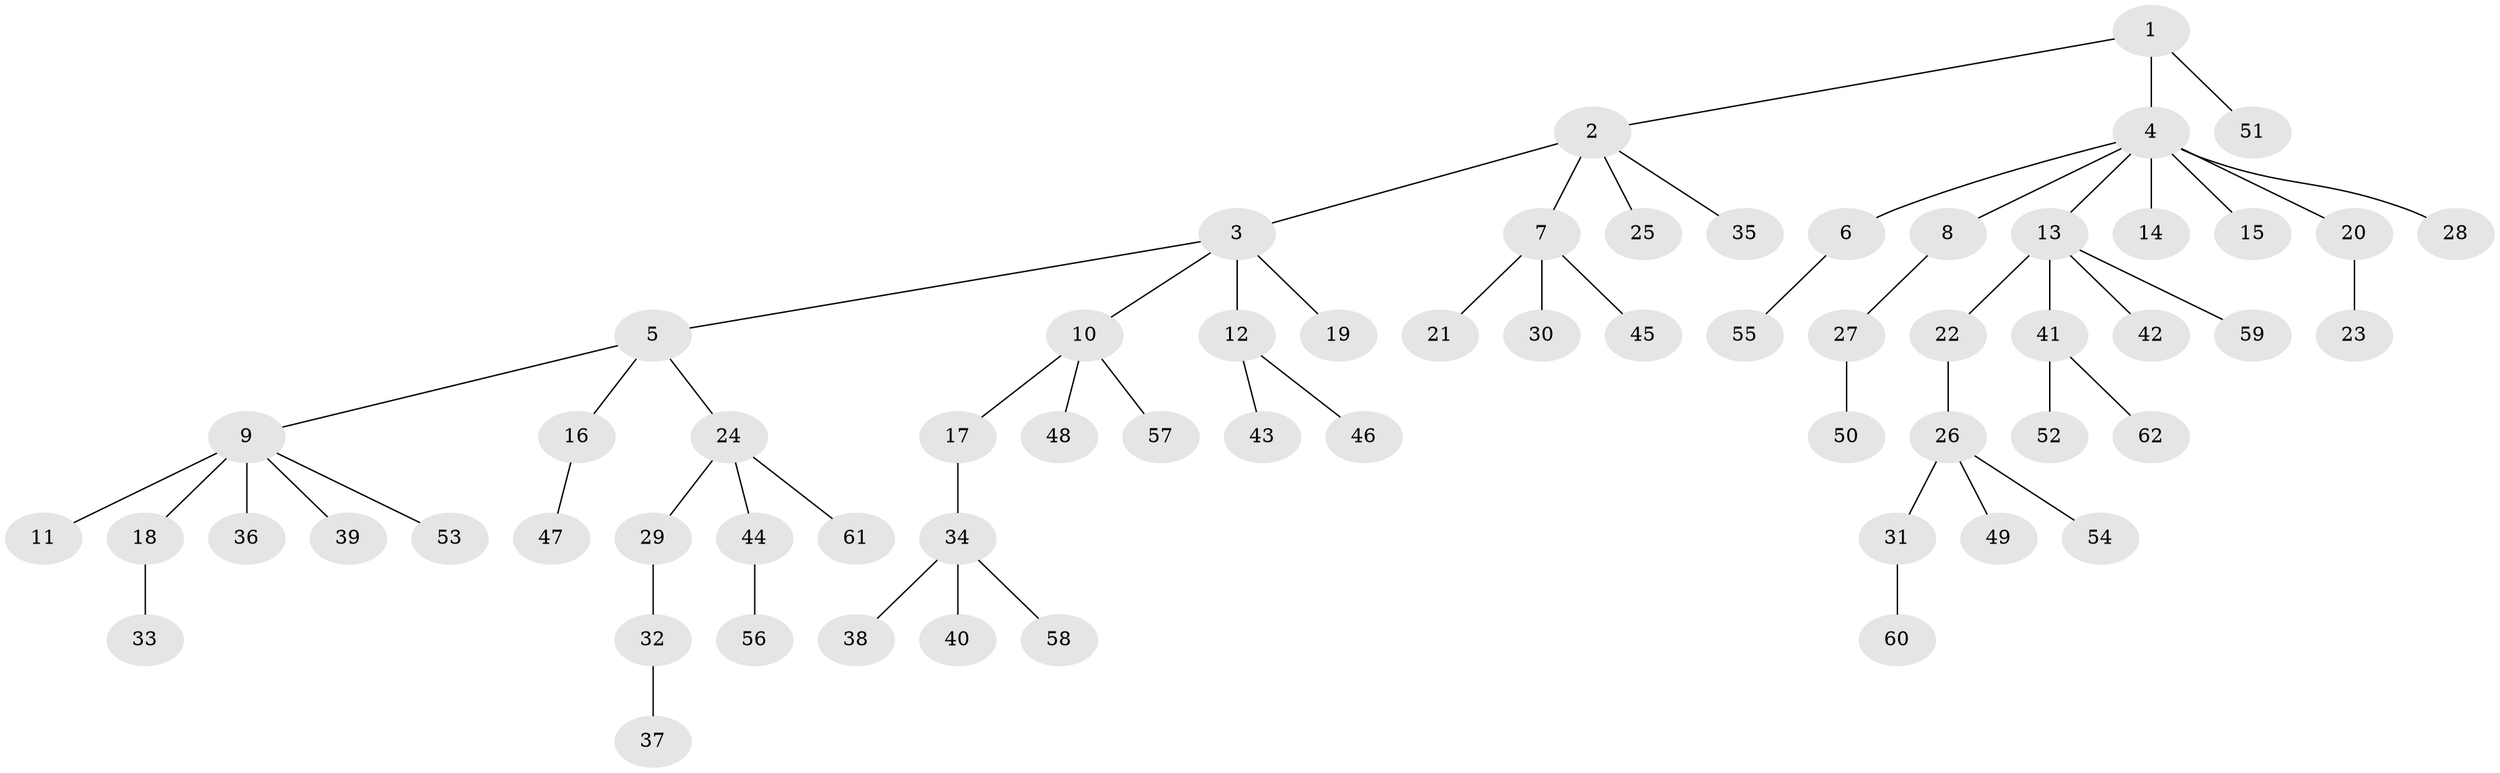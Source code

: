 // original degree distribution, {4: 0.0743801652892562, 6: 0.024793388429752067, 10: 0.008264462809917356, 2: 0.3305785123966942, 3: 0.06611570247933884, 5: 0.024793388429752067, 1: 0.47107438016528924}
// Generated by graph-tools (version 1.1) at 2025/37/03/09/25 02:37:06]
// undirected, 62 vertices, 61 edges
graph export_dot {
graph [start="1"]
  node [color=gray90,style=filled];
  1;
  2;
  3;
  4;
  5;
  6;
  7;
  8;
  9;
  10;
  11;
  12;
  13;
  14;
  15;
  16;
  17;
  18;
  19;
  20;
  21;
  22;
  23;
  24;
  25;
  26;
  27;
  28;
  29;
  30;
  31;
  32;
  33;
  34;
  35;
  36;
  37;
  38;
  39;
  40;
  41;
  42;
  43;
  44;
  45;
  46;
  47;
  48;
  49;
  50;
  51;
  52;
  53;
  54;
  55;
  56;
  57;
  58;
  59;
  60;
  61;
  62;
  1 -- 2 [weight=1.0];
  1 -- 4 [weight=1.0];
  1 -- 51 [weight=1.0];
  2 -- 3 [weight=1.0];
  2 -- 7 [weight=2.0];
  2 -- 25 [weight=1.0];
  2 -- 35 [weight=1.0];
  3 -- 5 [weight=1.0];
  3 -- 10 [weight=1.0];
  3 -- 12 [weight=1.0];
  3 -- 19 [weight=1.0];
  4 -- 6 [weight=1.0];
  4 -- 8 [weight=1.0];
  4 -- 13 [weight=1.0];
  4 -- 14 [weight=1.0];
  4 -- 15 [weight=1.0];
  4 -- 20 [weight=1.0];
  4 -- 28 [weight=2.0];
  5 -- 9 [weight=1.0];
  5 -- 16 [weight=1.0];
  5 -- 24 [weight=1.0];
  6 -- 55 [weight=1.0];
  7 -- 21 [weight=1.0];
  7 -- 30 [weight=1.0];
  7 -- 45 [weight=1.0];
  8 -- 27 [weight=1.0];
  9 -- 11 [weight=1.0];
  9 -- 18 [weight=2.0];
  9 -- 36 [weight=1.0];
  9 -- 39 [weight=1.0];
  9 -- 53 [weight=1.0];
  10 -- 17 [weight=1.0];
  10 -- 48 [weight=1.0];
  10 -- 57 [weight=1.0];
  12 -- 43 [weight=1.0];
  12 -- 46 [weight=1.0];
  13 -- 22 [weight=1.0];
  13 -- 41 [weight=1.0];
  13 -- 42 [weight=1.0];
  13 -- 59 [weight=1.0];
  16 -- 47 [weight=1.0];
  17 -- 34 [weight=2.0];
  18 -- 33 [weight=1.0];
  20 -- 23 [weight=2.0];
  22 -- 26 [weight=1.0];
  24 -- 29 [weight=1.0];
  24 -- 44 [weight=1.0];
  24 -- 61 [weight=1.0];
  26 -- 31 [weight=2.0];
  26 -- 49 [weight=1.0];
  26 -- 54 [weight=1.0];
  27 -- 50 [weight=1.0];
  29 -- 32 [weight=2.0];
  31 -- 60 [weight=1.0];
  32 -- 37 [weight=1.0];
  34 -- 38 [weight=1.0];
  34 -- 40 [weight=1.0];
  34 -- 58 [weight=1.0];
  41 -- 52 [weight=1.0];
  41 -- 62 [weight=1.0];
  44 -- 56 [weight=1.0];
}
